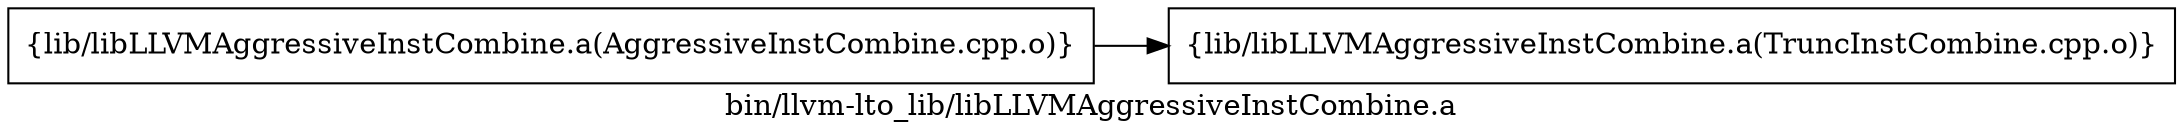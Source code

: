 digraph "bin/llvm-lto_lib/libLLVMAggressiveInstCombine.a" {
	label="bin/llvm-lto_lib/libLLVMAggressiveInstCombine.a";
	rankdir=LR;
	{ rank=same; Node0x5570d98833f8;  }

	Node0x5570d98833f8 [shape=record,shape=box,group=0,label="{lib/libLLVMAggressiveInstCombine.a(AggressiveInstCombine.cpp.o)}"];
	Node0x5570d98833f8 -> Node0x5570d9882a48;
	Node0x5570d9882a48 [shape=record,shape=box,group=0,label="{lib/libLLVMAggressiveInstCombine.a(TruncInstCombine.cpp.o)}"];
}

